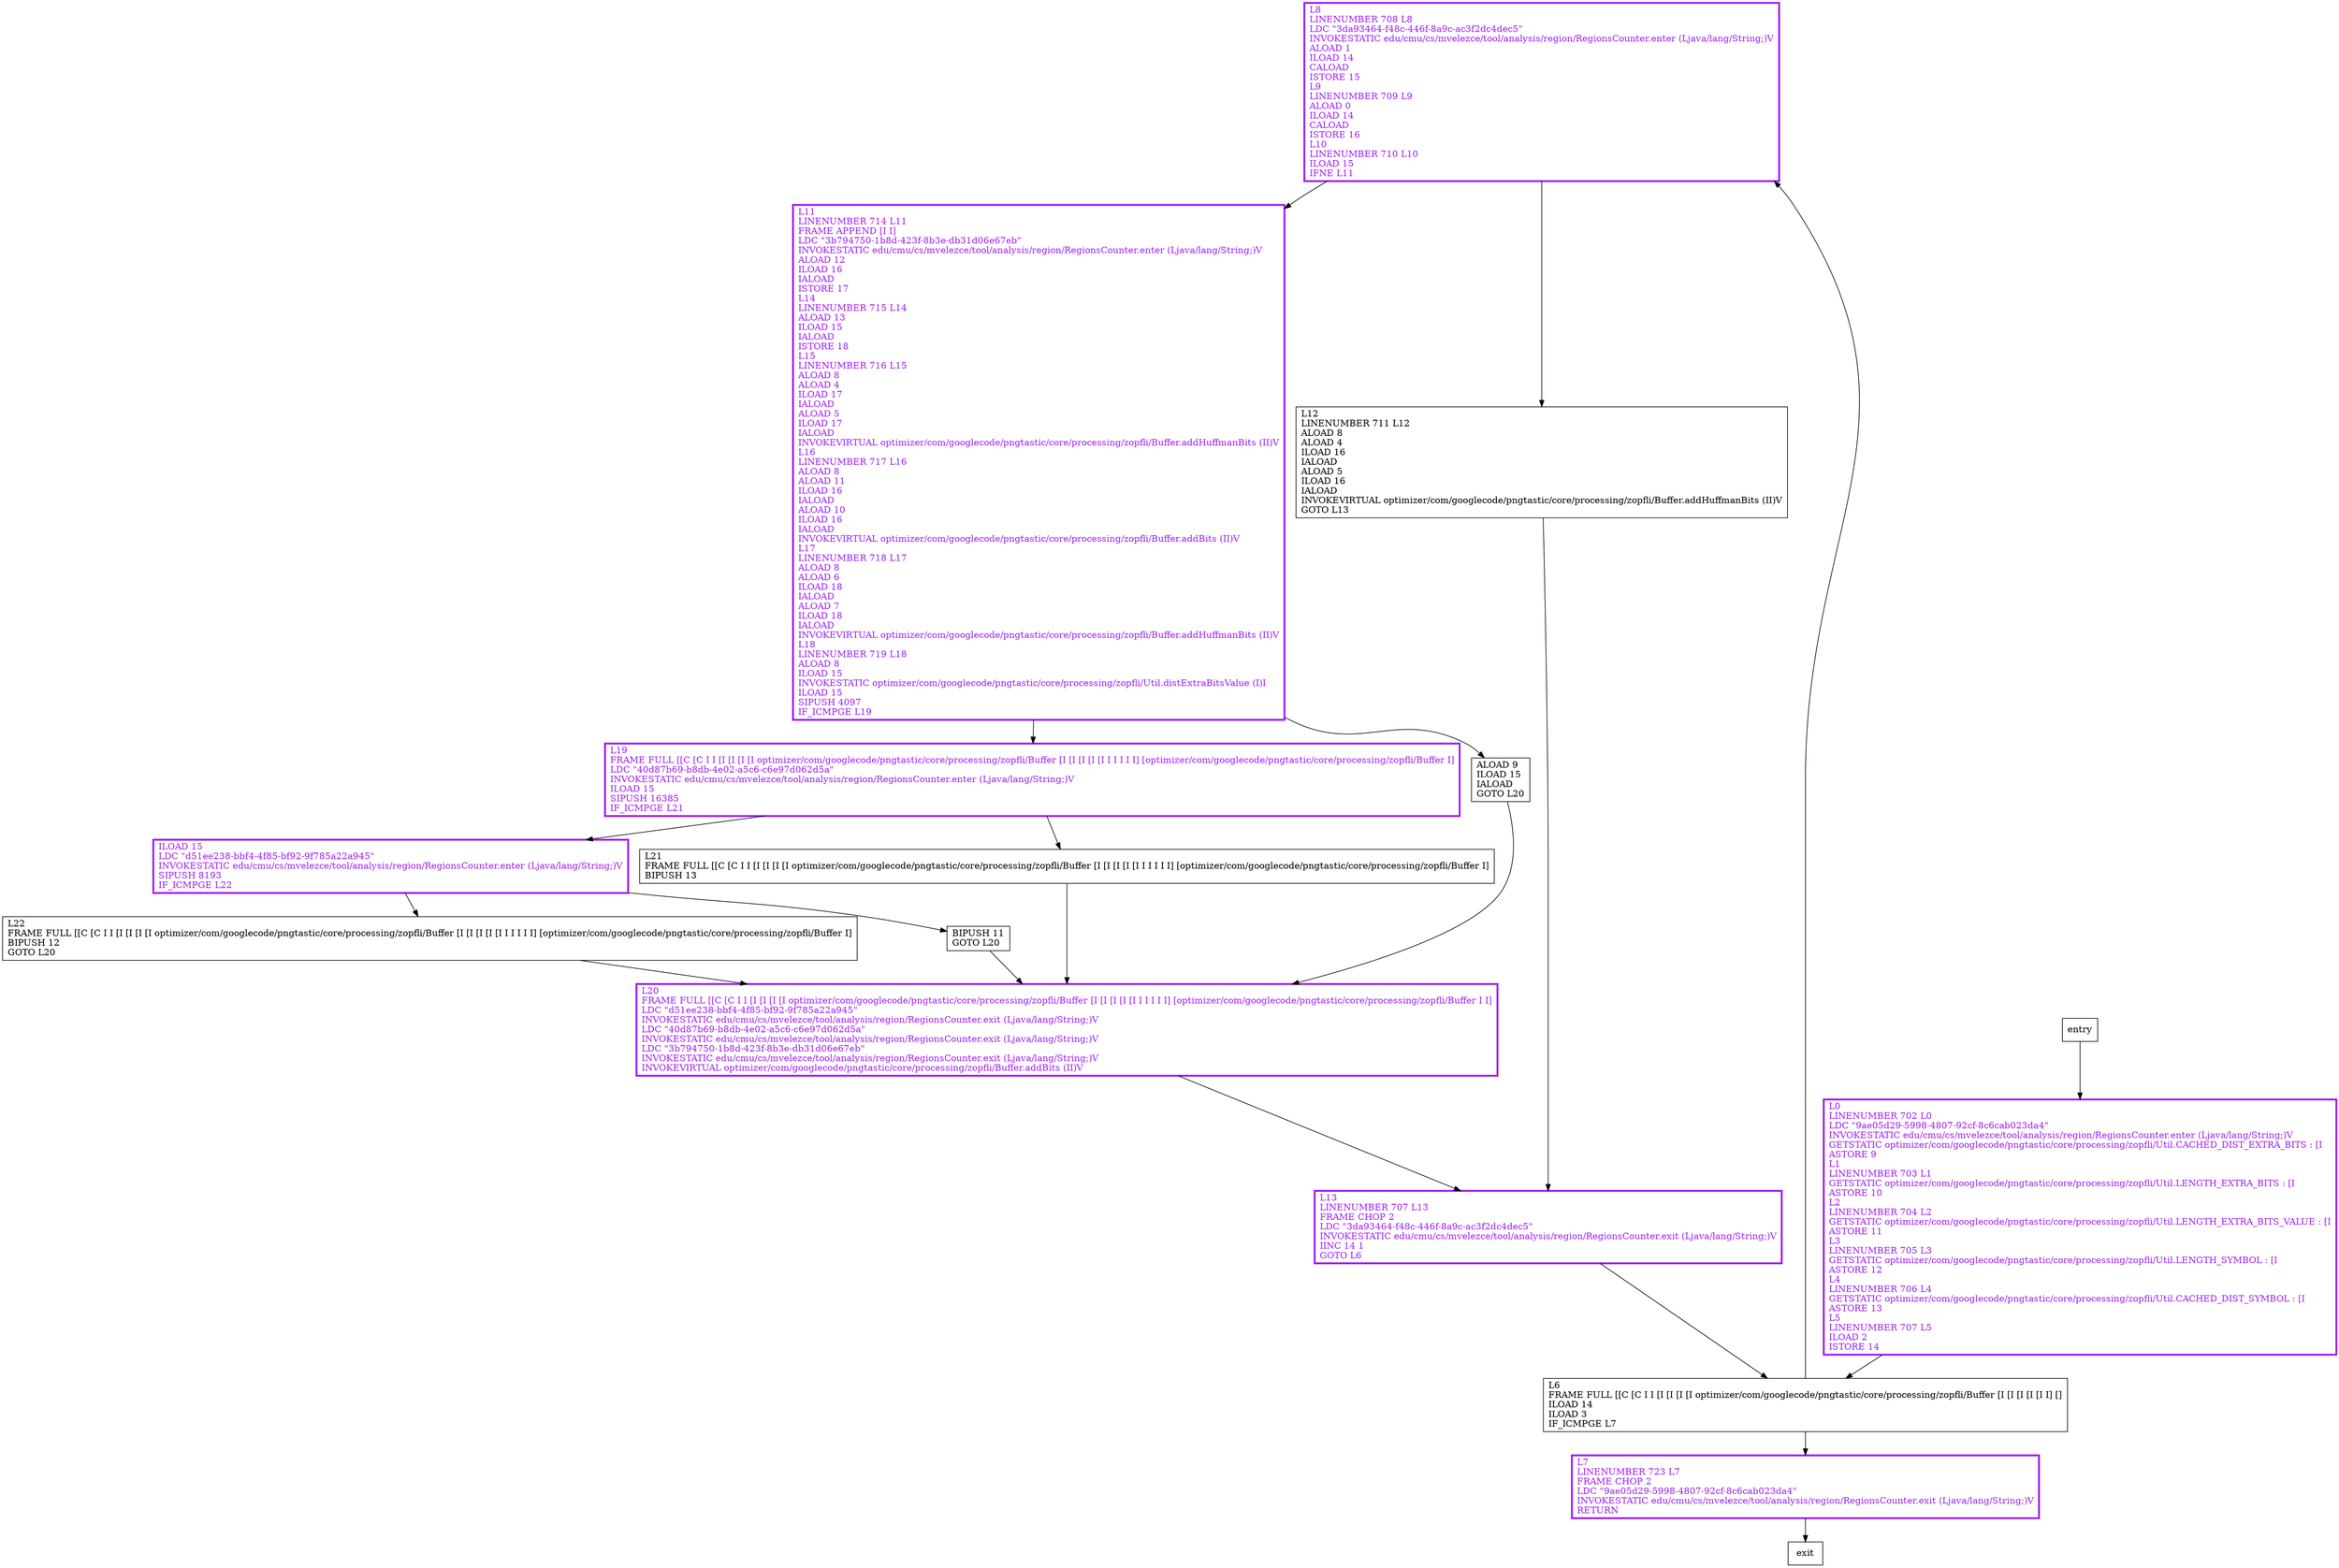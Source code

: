 digraph addLzData {
node [shape=record];
1907066302 [label="L8\lLINENUMBER 708 L8\lLDC \"3da93464-f48c-446f-8a9c-ac3f2dc4dec5\"\lINVOKESTATIC edu/cmu/cs/mvelezce/tool/analysis/region/RegionsCounter.enter (Ljava/lang/String;)V\lALOAD 1\lILOAD 14\lCALOAD\lISTORE 15\lL9\lLINENUMBER 709 L9\lALOAD 0\lILOAD 14\lCALOAD\lISTORE 16\lL10\lLINENUMBER 710 L10\lILOAD 15\lIFNE L11\l"];
1860245470 [label="L0\lLINENUMBER 702 L0\lLDC \"9ae05d29-5998-4807-92cf-8c6cab023da4\"\lINVOKESTATIC edu/cmu/cs/mvelezce/tool/analysis/region/RegionsCounter.enter (Ljava/lang/String;)V\lGETSTATIC optimizer/com/googlecode/pngtastic/core/processing/zopfli/Util.CACHED_DIST_EXTRA_BITS : [I\lASTORE 9\lL1\lLINENUMBER 703 L1\lGETSTATIC optimizer/com/googlecode/pngtastic/core/processing/zopfli/Util.LENGTH_EXTRA_BITS : [I\lASTORE 10\lL2\lLINENUMBER 704 L2\lGETSTATIC optimizer/com/googlecode/pngtastic/core/processing/zopfli/Util.LENGTH_EXTRA_BITS_VALUE : [I\lASTORE 11\lL3\lLINENUMBER 705 L3\lGETSTATIC optimizer/com/googlecode/pngtastic/core/processing/zopfli/Util.LENGTH_SYMBOL : [I\lASTORE 12\lL4\lLINENUMBER 706 L4\lGETSTATIC optimizer/com/googlecode/pngtastic/core/processing/zopfli/Util.CACHED_DIST_SYMBOL : [I\lASTORE 13\lL5\lLINENUMBER 707 L5\lILOAD 2\lISTORE 14\l"];
67631402 [label="L11\lLINENUMBER 714 L11\lFRAME APPEND [I I]\lLDC \"3b794750-1b8d-423f-8b3e-db31d06e67eb\"\lINVOKESTATIC edu/cmu/cs/mvelezce/tool/analysis/region/RegionsCounter.enter (Ljava/lang/String;)V\lALOAD 12\lILOAD 16\lIALOAD\lISTORE 17\lL14\lLINENUMBER 715 L14\lALOAD 13\lILOAD 15\lIALOAD\lISTORE 18\lL15\lLINENUMBER 716 L15\lALOAD 8\lALOAD 4\lILOAD 17\lIALOAD\lALOAD 5\lILOAD 17\lIALOAD\lINVOKEVIRTUAL optimizer/com/googlecode/pngtastic/core/processing/zopfli/Buffer.addHuffmanBits (II)V\lL16\lLINENUMBER 717 L16\lALOAD 8\lALOAD 11\lILOAD 16\lIALOAD\lALOAD 10\lILOAD 16\lIALOAD\lINVOKEVIRTUAL optimizer/com/googlecode/pngtastic/core/processing/zopfli/Buffer.addBits (II)V\lL17\lLINENUMBER 718 L17\lALOAD 8\lALOAD 6\lILOAD 18\lIALOAD\lALOAD 7\lILOAD 18\lIALOAD\lINVOKEVIRTUAL optimizer/com/googlecode/pngtastic/core/processing/zopfli/Buffer.addHuffmanBits (II)V\lL18\lLINENUMBER 719 L18\lALOAD 8\lILOAD 15\lINVOKESTATIC optimizer/com/googlecode/pngtastic/core/processing/zopfli/Util.distExtraBitsValue (I)I\lILOAD 15\lSIPUSH 4097\lIF_ICMPGE L19\l"];
1974930281 [label="L19\lFRAME FULL [[C [C I I [I [I [I [I optimizer/com/googlecode/pngtastic/core/processing/zopfli/Buffer [I [I [I [I [I I I I I I] [optimizer/com/googlecode/pngtastic/core/processing/zopfli/Buffer I]\lLDC \"40d87b69-b8db-4e02-a5c6-c6e97d062d5a\"\lINVOKESTATIC edu/cmu/cs/mvelezce/tool/analysis/region/RegionsCounter.enter (Ljava/lang/String;)V\lILOAD 15\lSIPUSH 16385\lIF_ICMPGE L21\l"];
1312973404 [label="ALOAD 9\lILOAD 15\lIALOAD\lGOTO L20\l"];
1648247187 [label="L12\lLINENUMBER 711 L12\lALOAD 8\lALOAD 4\lILOAD 16\lIALOAD\lALOAD 5\lILOAD 16\lIALOAD\lINVOKEVIRTUAL optimizer/com/googlecode/pngtastic/core/processing/zopfli/Buffer.addHuffmanBits (II)V\lGOTO L13\l"];
1591771358 [label="L20\lFRAME FULL [[C [C I I [I [I [I [I optimizer/com/googlecode/pngtastic/core/processing/zopfli/Buffer [I [I [I [I [I I I I I I] [optimizer/com/googlecode/pngtastic/core/processing/zopfli/Buffer I I]\lLDC \"d51ee238-bbf4-4f85-bf92-9f785a22a945\"\lINVOKESTATIC edu/cmu/cs/mvelezce/tool/analysis/region/RegionsCounter.exit (Ljava/lang/String;)V\lLDC \"40d87b69-b8db-4e02-a5c6-c6e97d062d5a\"\lINVOKESTATIC edu/cmu/cs/mvelezce/tool/analysis/region/RegionsCounter.exit (Ljava/lang/String;)V\lLDC \"3b794750-1b8d-423f-8b3e-db31d06e67eb\"\lINVOKESTATIC edu/cmu/cs/mvelezce/tool/analysis/region/RegionsCounter.exit (Ljava/lang/String;)V\lINVOKEVIRTUAL optimizer/com/googlecode/pngtastic/core/processing/zopfli/Buffer.addBits (II)V\l"];
1486676913 [label="L13\lLINENUMBER 707 L13\lFRAME CHOP 2\lLDC \"3da93464-f48c-446f-8a9c-ac3f2dc4dec5\"\lINVOKESTATIC edu/cmu/cs/mvelezce/tool/analysis/region/RegionsCounter.exit (Ljava/lang/String;)V\lIINC 14 1\lGOTO L6\l"];
1903302024 [label="L22\lFRAME FULL [[C [C I I [I [I [I [I optimizer/com/googlecode/pngtastic/core/processing/zopfli/Buffer [I [I [I [I [I I I I I I] [optimizer/com/googlecode/pngtastic/core/processing/zopfli/Buffer I]\lBIPUSH 12\lGOTO L20\l"];
1265512147 [label="L7\lLINENUMBER 723 L7\lFRAME CHOP 2\lLDC \"9ae05d29-5998-4807-92cf-8c6cab023da4\"\lINVOKESTATIC edu/cmu/cs/mvelezce/tool/analysis/region/RegionsCounter.exit (Ljava/lang/String;)V\lRETURN\l"];
746570457 [label="ILOAD 15\lLDC \"d51ee238-bbf4-4f85-bf92-9f785a22a945\"\lINVOKESTATIC edu/cmu/cs/mvelezce/tool/analysis/region/RegionsCounter.enter (Ljava/lang/String;)V\lSIPUSH 8193\lIF_ICMPGE L22\l"];
1633579480 [label="L21\lFRAME FULL [[C [C I I [I [I [I [I optimizer/com/googlecode/pngtastic/core/processing/zopfli/Buffer [I [I [I [I [I I I I I I] [optimizer/com/googlecode/pngtastic/core/processing/zopfli/Buffer I]\lBIPUSH 13\l"];
726568200 [label="BIPUSH 11\lGOTO L20\l"];
965540104 [label="L6\lFRAME FULL [[C [C I I [I [I [I [I optimizer/com/googlecode/pngtastic/core/processing/zopfli/Buffer [I [I [I [I [I I] []\lILOAD 14\lILOAD 3\lIF_ICMPGE L7\l"];
entry;
exit;
1907066302 -> 67631402;
1907066302 -> 1648247187;
1860245470 -> 965540104;
67631402 -> 1974930281;
67631402 -> 1312973404;
1974930281 -> 1633579480;
1974930281 -> 746570457;
1312973404 -> 1591771358;
1648247187 -> 1486676913;
1591771358 -> 1486676913;
1486676913 -> 965540104;
1903302024 -> 1591771358;
1265512147 -> exit;
746570457 -> 726568200;
746570457 -> 1903302024;
1633579480 -> 1591771358;
entry -> 1860245470;
726568200 -> 1591771358;
965540104 -> 1907066302;
965540104 -> 1265512147;
1907066302[fontcolor="purple", penwidth=3, color="purple"];
1860245470[fontcolor="purple", penwidth=3, color="purple"];
67631402[fontcolor="purple", penwidth=3, color="purple"];
1974930281[fontcolor="purple", penwidth=3, color="purple"];
1591771358[fontcolor="purple", penwidth=3, color="purple"];
1486676913[fontcolor="purple", penwidth=3, color="purple"];
1265512147[fontcolor="purple", penwidth=3, color="purple"];
746570457[fontcolor="purple", penwidth=3, color="purple"];
}
